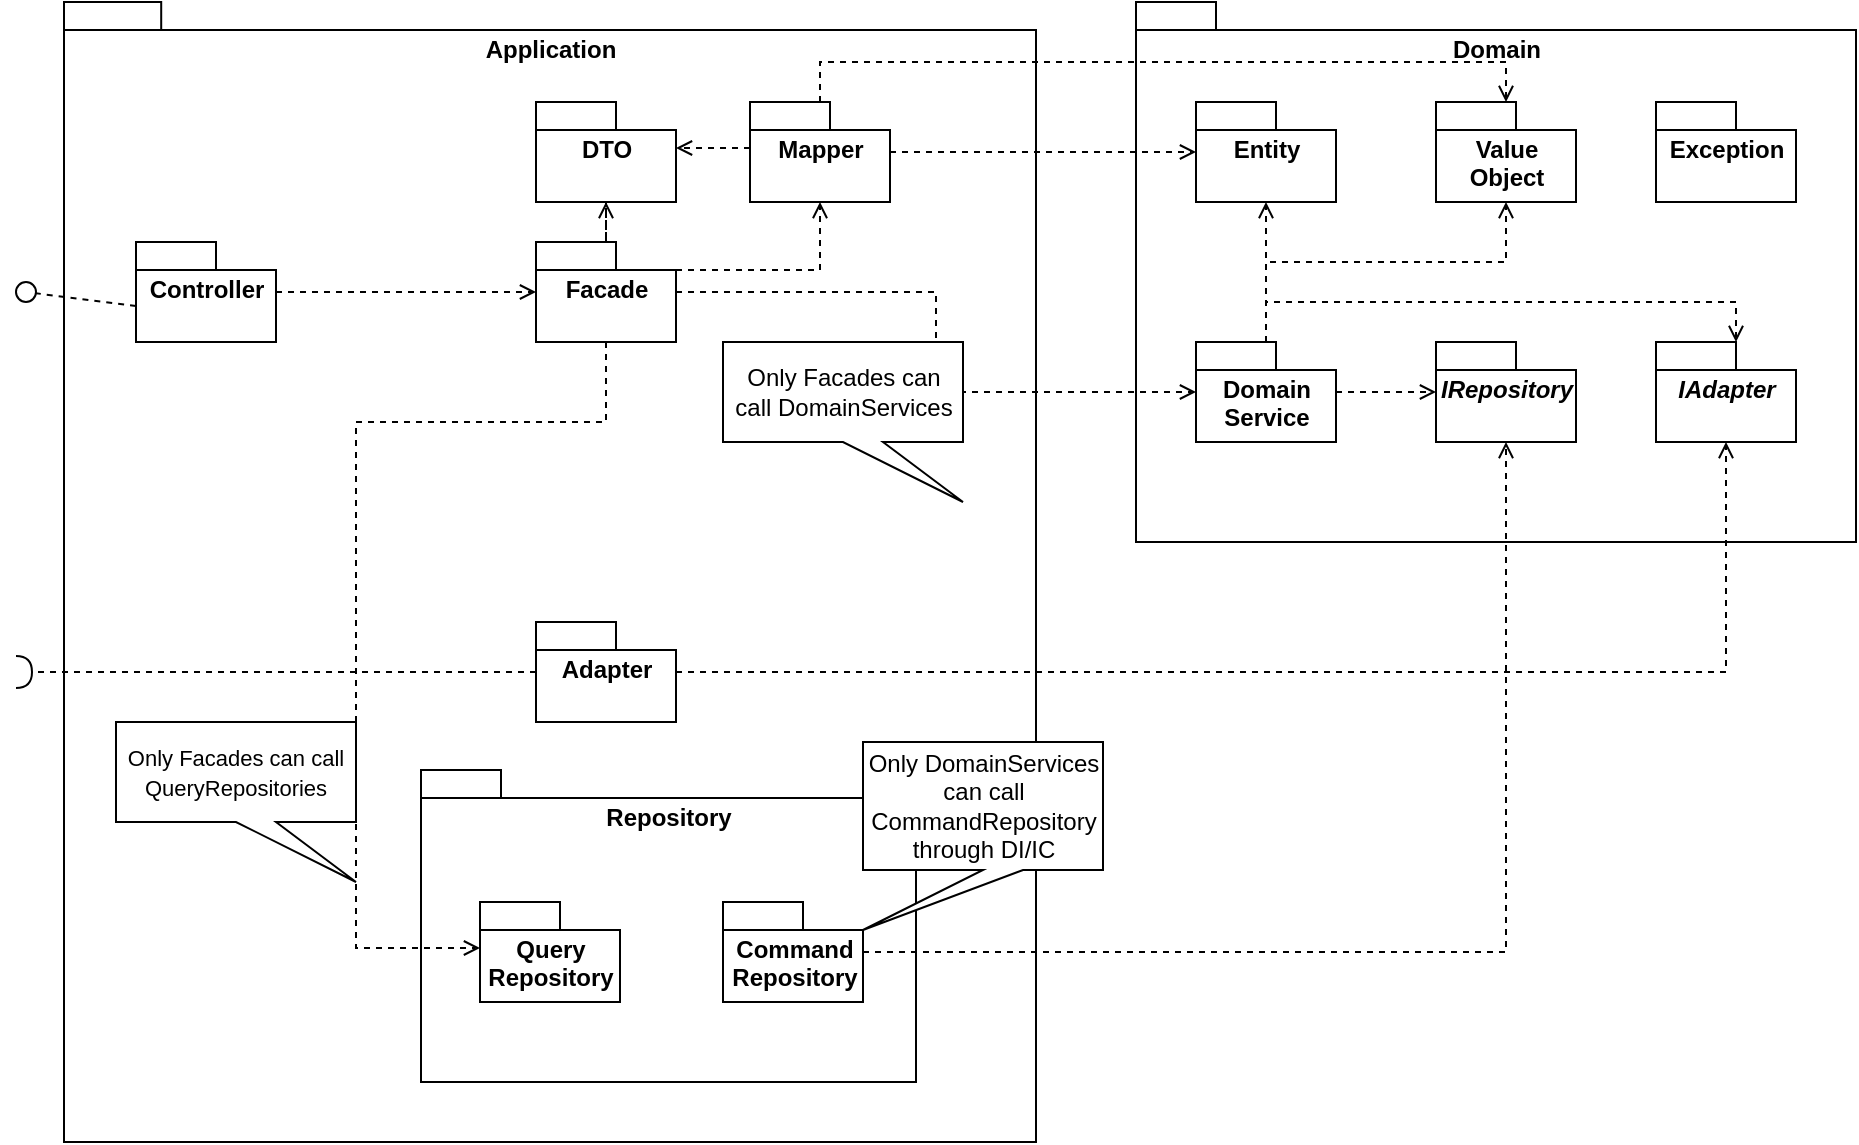<mxfile version="15.7.3" type="device"><diagram name="Page-1" id="b5b7bab2-c9e2-2cf4-8b2a-24fd1a2a6d21"><mxGraphModel dx="1186" dy="-374" grid="1" gridSize="10" guides="1" tooltips="1" connect="1" arrows="1" fold="1" page="1" pageScale="1" pageWidth="827" pageHeight="1169" background="none" math="0" shadow="0"><root><mxCell id="0"/><mxCell id="1" parent="0"/><mxCell id="eZkzHwOG1KSOTg7oKjNV-7" value="Domain" style="shape=folder;fontStyle=1;spacingTop=10;tabWidth=40;tabHeight=14;tabPosition=left;html=1;verticalAlign=top;" parent="1" vertex="1"><mxGeometry x="950" y="1370" width="360" height="270" as="geometry"/></mxCell><mxCell id="eZkzHwOG1KSOTg7oKjNV-2" value="Application" style="shape=folder;fontStyle=1;spacingTop=10;tabWidth=40;tabHeight=14;tabPosition=left;html=1;verticalAlign=top;" parent="1" vertex="1"><mxGeometry x="414" y="1370" width="486" height="570" as="geometry"/></mxCell><mxCell id="eZkzHwOG1KSOTg7oKjNV-18" style="edgeStyle=orthogonalEdgeStyle;rounded=0;orthogonalLoop=1;jettySize=auto;html=1;dashed=1;endArrow=open;endFill=0;" parent="1" source="eZkzHwOG1KSOTg7oKjNV-3" target="eZkzHwOG1KSOTg7oKjNV-5" edge="1"><mxGeometry relative="1" as="geometry"/></mxCell><mxCell id="eZkzHwOG1KSOTg7oKjNV-3" value="Controller" style="shape=folder;fontStyle=1;spacingTop=10;tabWidth=40;tabHeight=14;tabPosition=left;html=1;verticalAlign=top;" parent="1" vertex="1"><mxGeometry x="450" y="1490" width="70" height="50" as="geometry"/></mxCell><mxCell id="eZkzHwOG1KSOTg7oKjNV-4" value="DTO" style="shape=folder;fontStyle=1;spacingTop=10;tabWidth=40;tabHeight=14;tabPosition=left;html=1;verticalAlign=top;" parent="1" vertex="1"><mxGeometry x="650" y="1420" width="70" height="50" as="geometry"/></mxCell><mxCell id="eZkzHwOG1KSOTg7oKjNV-41" style="edgeStyle=orthogonalEdgeStyle;rounded=0;orthogonalLoop=1;jettySize=auto;html=1;entryX=0.5;entryY=1;entryDx=0;entryDy=0;entryPerimeter=0;dashed=1;endArrow=open;endFill=0;" parent="1" source="eZkzHwOG1KSOTg7oKjNV-5" target="eZkzHwOG1KSOTg7oKjNV-4" edge="1"><mxGeometry relative="1" as="geometry"/></mxCell><mxCell id="eZkzHwOG1KSOTg7oKjNV-42" style="edgeStyle=orthogonalEdgeStyle;rounded=0;orthogonalLoop=1;jettySize=auto;html=1;entryX=0.5;entryY=1;entryDx=0;entryDy=0;entryPerimeter=0;dashed=1;endArrow=open;endFill=0;exitX=0;exitY=0;exitDx=70;exitDy=14;exitPerimeter=0;" parent="1" source="eZkzHwOG1KSOTg7oKjNV-5" target="eZkzHwOG1KSOTg7oKjNV-6" edge="1"><mxGeometry relative="1" as="geometry"/></mxCell><mxCell id="eZkzHwOG1KSOTg7oKjNV-5" value="Facade" style="shape=folder;fontStyle=1;spacingTop=10;tabWidth=40;tabHeight=14;tabPosition=left;html=1;verticalAlign=top;" parent="1" vertex="1"><mxGeometry x="650" y="1490" width="70" height="50" as="geometry"/></mxCell><mxCell id="eZkzHwOG1KSOTg7oKjNV-43" style="edgeStyle=orthogonalEdgeStyle;rounded=0;orthogonalLoop=1;jettySize=auto;html=1;entryX=0;entryY=0;entryDx=70;entryDy=23;entryPerimeter=0;dashed=1;endArrow=open;endFill=0;exitX=0;exitY=0;exitDx=0;exitDy=23;exitPerimeter=0;" parent="1" source="eZkzHwOG1KSOTg7oKjNV-6" target="eZkzHwOG1KSOTg7oKjNV-4" edge="1"><mxGeometry relative="1" as="geometry"/></mxCell><mxCell id="eZkzHwOG1KSOTg7oKjNV-45" style="edgeStyle=orthogonalEdgeStyle;rounded=0;orthogonalLoop=1;jettySize=auto;html=1;dashed=1;endArrow=open;endFill=0;" parent="1" source="eZkzHwOG1KSOTg7oKjNV-6" target="eZkzHwOG1KSOTg7oKjNV-11" edge="1"><mxGeometry relative="1" as="geometry"><Array as="points"><mxPoint x="792" y="1400"/><mxPoint x="1135" y="1400"/></Array></mxGeometry></mxCell><mxCell id="eZkzHwOG1KSOTg7oKjNV-6" value="Mapper" style="shape=folder;fontStyle=1;spacingTop=10;tabWidth=40;tabHeight=14;tabPosition=left;html=1;verticalAlign=top;" parent="1" vertex="1"><mxGeometry x="757" y="1420" width="70" height="50" as="geometry"/></mxCell><mxCell id="eZkzHwOG1KSOTg7oKjNV-20" style="edgeStyle=orthogonalEdgeStyle;rounded=0;orthogonalLoop=1;jettySize=auto;html=1;dashed=1;endArrow=open;endFill=0;" parent="1" source="eZkzHwOG1KSOTg7oKjNV-9" target="eZkzHwOG1KSOTg7oKjNV-12" edge="1"><mxGeometry relative="1" as="geometry"><Array as="points"><mxPoint x="1040" y="1565"/></Array></mxGeometry></mxCell><mxCell id="eZkzHwOG1KSOTg7oKjNV-21" style="edgeStyle=orthogonalEdgeStyle;rounded=0;orthogonalLoop=1;jettySize=auto;html=1;entryX=0;entryY=0;entryDx=40;entryDy=0;entryPerimeter=0;dashed=1;endArrow=open;endFill=0;" parent="1" source="eZkzHwOG1KSOTg7oKjNV-9" target="eZkzHwOG1KSOTg7oKjNV-13" edge="1"><mxGeometry relative="1" as="geometry"><Array as="points"><mxPoint x="1015" y="1520"/><mxPoint x="1250" y="1520"/></Array></mxGeometry></mxCell><mxCell id="TEsybYfKXv1IgmSMCq9h-4" style="edgeStyle=orthogonalEdgeStyle;rounded=0;orthogonalLoop=1;jettySize=auto;html=1;strokeColor=#000000;dashed=1;endArrow=open;endFill=0;" parent="1" source="eZkzHwOG1KSOTg7oKjNV-9" target="eZkzHwOG1KSOTg7oKjNV-10" edge="1"><mxGeometry relative="1" as="geometry"/></mxCell><mxCell id="TEsybYfKXv1IgmSMCq9h-5" style="edgeStyle=orthogonalEdgeStyle;rounded=0;orthogonalLoop=1;jettySize=auto;html=1;dashed=1;endArrow=open;endFill=0;strokeColor=#000000;" parent="1" source="eZkzHwOG1KSOTg7oKjNV-9" target="eZkzHwOG1KSOTg7oKjNV-11" edge="1"><mxGeometry relative="1" as="geometry"><Array as="points"><mxPoint x="1015" y="1500"/><mxPoint x="1135" y="1500"/></Array></mxGeometry></mxCell><mxCell id="eZkzHwOG1KSOTg7oKjNV-9" value="Domain&lt;br&gt;Service" style="shape=folder;fontStyle=1;spacingTop=10;tabWidth=40;tabHeight=14;tabPosition=left;html=1;verticalAlign=top;" parent="1" vertex="1"><mxGeometry x="980" y="1540" width="70" height="50" as="geometry"/></mxCell><mxCell id="eZkzHwOG1KSOTg7oKjNV-10" value="Entity" style="shape=folder;fontStyle=1;spacingTop=10;tabWidth=40;tabHeight=14;tabPosition=left;html=1;verticalAlign=top;" parent="1" vertex="1"><mxGeometry x="980" y="1420" width="70" height="50" as="geometry"/></mxCell><mxCell id="eZkzHwOG1KSOTg7oKjNV-11" value="Value&lt;br&gt;Object" style="shape=folder;fontStyle=1;spacingTop=10;tabWidth=40;tabHeight=14;tabPosition=left;html=1;verticalAlign=top;" parent="1" vertex="1"><mxGeometry x="1100" y="1420" width="70" height="50" as="geometry"/></mxCell><mxCell id="eZkzHwOG1KSOTg7oKjNV-12" value="IRepository" style="shape=folder;fontStyle=3;spacingTop=10;tabWidth=40;tabHeight=14;tabPosition=left;html=1;verticalAlign=top;" parent="1" vertex="1"><mxGeometry x="1100" y="1540" width="70" height="50" as="geometry"/></mxCell><mxCell id="eZkzHwOG1KSOTg7oKjNV-13" value="IAdapter" style="shape=folder;fontStyle=3;spacingTop=10;tabWidth=40;tabHeight=14;tabPosition=left;html=1;verticalAlign=top;" parent="1" vertex="1"><mxGeometry x="1210" y="1540" width="70" height="50" as="geometry"/></mxCell><mxCell id="eZkzHwOG1KSOTg7oKjNV-23" style="edgeStyle=orthogonalEdgeStyle;rounded=0;orthogonalLoop=1;jettySize=auto;html=1;dashed=1;endArrow=open;endFill=0;" parent="1" source="eZkzHwOG1KSOTg7oKjNV-14" target="eZkzHwOG1KSOTg7oKjNV-13" edge="1"><mxGeometry relative="1" as="geometry"/></mxCell><mxCell id="eZkzHwOG1KSOTg7oKjNV-14" value="Adapter" style="shape=folder;fontStyle=1;spacingTop=10;tabWidth=40;tabHeight=14;tabPosition=left;html=1;verticalAlign=top;" parent="1" vertex="1"><mxGeometry x="650" y="1680" width="70" height="50" as="geometry"/></mxCell><mxCell id="eZkzHwOG1KSOTg7oKjNV-15" value="Repository" style="shape=folder;fontStyle=1;spacingTop=10;tabWidth=40;tabHeight=14;tabPosition=left;html=1;verticalAlign=top;" parent="1" vertex="1"><mxGeometry x="592.5" y="1754" width="247.5" height="156" as="geometry"/></mxCell><mxCell id="eZkzHwOG1KSOTg7oKjNV-22" style="edgeStyle=orthogonalEdgeStyle;rounded=0;orthogonalLoop=1;jettySize=auto;html=1;dashed=1;endArrow=open;endFill=0;" parent="1" source="eZkzHwOG1KSOTg7oKjNV-16" target="eZkzHwOG1KSOTg7oKjNV-12" edge="1"><mxGeometry relative="1" as="geometry"/></mxCell><mxCell id="eZkzHwOG1KSOTg7oKjNV-16" value="Command&lt;br&gt;Repository" style="shape=folder;fontStyle=1;spacingTop=10;tabWidth=40;tabHeight=14;tabPosition=left;html=1;verticalAlign=top;" parent="1" vertex="1"><mxGeometry x="743.5" y="1820" width="70" height="50" as="geometry"/></mxCell><mxCell id="eZkzHwOG1KSOTg7oKjNV-17" value="Query&lt;br&gt;Repository" style="shape=folder;fontStyle=1;spacingTop=10;tabWidth=40;tabHeight=14;tabPosition=left;html=1;verticalAlign=top;" parent="1" vertex="1"><mxGeometry x="622" y="1820" width="70" height="50" as="geometry"/></mxCell><mxCell id="eZkzHwOG1KSOTg7oKjNV-19" style="edgeStyle=orthogonalEdgeStyle;rounded=0;orthogonalLoop=1;jettySize=auto;html=1;dashed=1;endArrow=open;endFill=0;" parent="1" source="eZkzHwOG1KSOTg7oKjNV-5" target="eZkzHwOG1KSOTg7oKjNV-9" edge="1"><mxGeometry relative="1" as="geometry"/></mxCell><mxCell id="eZkzHwOG1KSOTg7oKjNV-24" style="edgeStyle=orthogonalEdgeStyle;rounded=0;orthogonalLoop=1;jettySize=auto;html=1;entryX=0;entryY=0;entryDx=0;entryDy=23;entryPerimeter=0;dashed=1;endArrow=open;endFill=0;fillColor=#d5e8d4;strokeColor=#000000;" parent="1" source="eZkzHwOG1KSOTg7oKjNV-5" target="eZkzHwOG1KSOTg7oKjNV-17" edge="1"><mxGeometry relative="1" as="geometry"><Array as="points"><mxPoint x="685" y="1580"/><mxPoint x="560" y="1580"/><mxPoint x="560" y="1843"/></Array></mxGeometry></mxCell><mxCell id="eZkzHwOG1KSOTg7oKjNV-32" value="" style="rounded=0;orthogonalLoop=1;jettySize=auto;html=1;endArrow=halfCircle;endFill=0;endSize=6;strokeWidth=1;sketch=0;dashed=1;" parent="1" source="eZkzHwOG1KSOTg7oKjNV-14" edge="1"><mxGeometry relative="1" as="geometry"><mxPoint x="350" y="1705" as="sourcePoint"/><mxPoint x="390" y="1705" as="targetPoint"/></mxGeometry></mxCell><mxCell id="eZkzHwOG1KSOTg7oKjNV-38" value="" style="rounded=0;orthogonalLoop=1;jettySize=auto;html=1;endArrow=none;endFill=0;sketch=0;sourcePerimeterSpacing=0;targetPerimeterSpacing=0;dashed=1;exitX=0;exitY=0;exitDx=0;exitDy=32;exitPerimeter=0;" parent="1" source="eZkzHwOG1KSOTg7oKjNV-3" target="eZkzHwOG1KSOTg7oKjNV-40" edge="1"><mxGeometry relative="1" as="geometry"><mxPoint x="360" y="1665" as="sourcePoint"/></mxGeometry></mxCell><mxCell id="eZkzHwOG1KSOTg7oKjNV-40" value="" style="ellipse;whiteSpace=wrap;html=1;align=center;aspect=fixed;resizable=0;points=[];outlineConnect=0;sketch=0;" parent="1" vertex="1"><mxGeometry x="390" y="1510" width="10" height="10" as="geometry"/></mxCell><mxCell id="eZkzHwOG1KSOTg7oKjNV-44" style="edgeStyle=orthogonalEdgeStyle;rounded=0;orthogonalLoop=1;jettySize=auto;html=1;dashed=1;endArrow=open;endFill=0;" parent="1" source="eZkzHwOG1KSOTg7oKjNV-6" target="eZkzHwOG1KSOTg7oKjNV-10" edge="1"><mxGeometry relative="1" as="geometry"/></mxCell><mxCell id="TEsybYfKXv1IgmSMCq9h-2" value="&lt;span style=&quot;font-size: 11px ; background-color: rgb(255 , 255 , 255)&quot;&gt;Only Facades can call&lt;/span&gt;&lt;br style=&quot;font-size: 11px&quot;&gt;&lt;span style=&quot;font-size: 11px ; background-color: rgb(255 , 255 , 255)&quot;&gt;QueryRepositories&lt;/span&gt;" style="shape=callout;whiteSpace=wrap;html=1;perimeter=calloutPerimeter;position2=1;" parent="1" vertex="1"><mxGeometry x="440" y="1730" width="120" height="80" as="geometry"/></mxCell><mxCell id="TEsybYfKXv1IgmSMCq9h-3" value="Only DomainServices can call CommandRepository through DI/IC" style="shape=callout;whiteSpace=wrap;html=1;perimeter=calloutPerimeter;position2=0;" parent="1" vertex="1"><mxGeometry x="813.5" y="1740" width="120" height="94" as="geometry"/></mxCell><mxCell id="TEsybYfKXv1IgmSMCq9h-6" value="Only Facades can call DomainServices" style="shape=callout;whiteSpace=wrap;html=1;perimeter=calloutPerimeter;position2=1;" parent="1" vertex="1"><mxGeometry x="743.5" y="1540" width="120" height="80" as="geometry"/></mxCell><mxCell id="TEsybYfKXv1IgmSMCq9h-8" value="Exception" style="shape=folder;fontStyle=1;spacingTop=10;tabWidth=40;tabHeight=14;tabPosition=left;html=1;verticalAlign=top;" parent="1" vertex="1"><mxGeometry x="1210" y="1420" width="70" height="50" as="geometry"/></mxCell></root></mxGraphModel></diagram></mxfile>